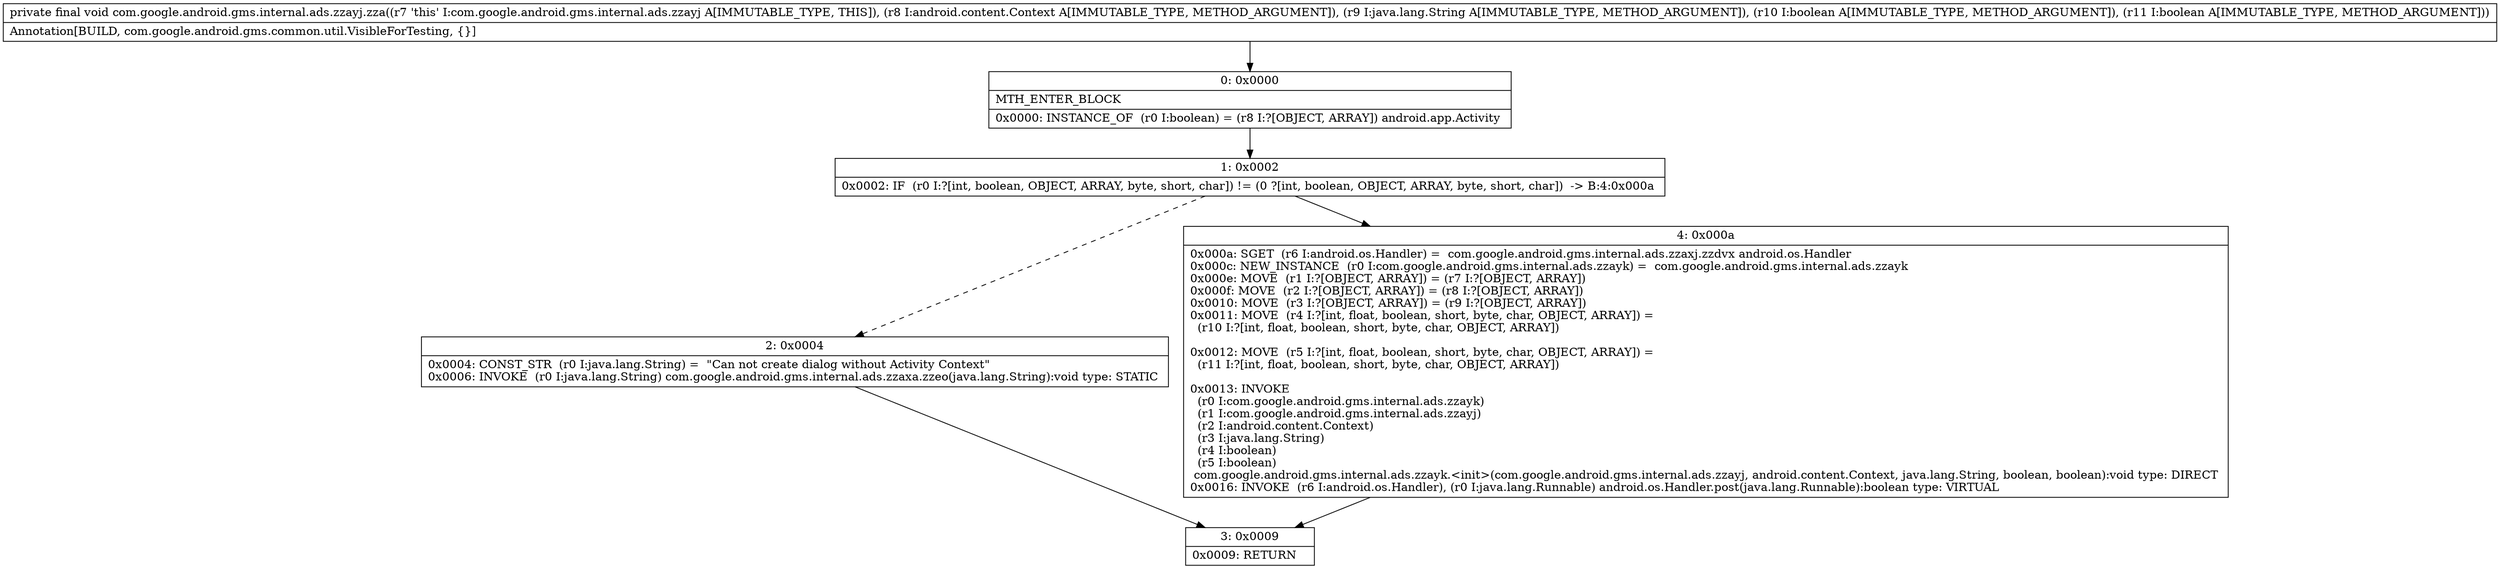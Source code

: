 digraph "CFG forcom.google.android.gms.internal.ads.zzayj.zza(Landroid\/content\/Context;Ljava\/lang\/String;ZZ)V" {
Node_0 [shape=record,label="{0\:\ 0x0000|MTH_ENTER_BLOCK\l|0x0000: INSTANCE_OF  (r0 I:boolean) = (r8 I:?[OBJECT, ARRAY]) android.app.Activity \l}"];
Node_1 [shape=record,label="{1\:\ 0x0002|0x0002: IF  (r0 I:?[int, boolean, OBJECT, ARRAY, byte, short, char]) != (0 ?[int, boolean, OBJECT, ARRAY, byte, short, char])  \-\> B:4:0x000a \l}"];
Node_2 [shape=record,label="{2\:\ 0x0004|0x0004: CONST_STR  (r0 I:java.lang.String) =  \"Can not create dialog without Activity Context\" \l0x0006: INVOKE  (r0 I:java.lang.String) com.google.android.gms.internal.ads.zzaxa.zzeo(java.lang.String):void type: STATIC \l}"];
Node_3 [shape=record,label="{3\:\ 0x0009|0x0009: RETURN   \l}"];
Node_4 [shape=record,label="{4\:\ 0x000a|0x000a: SGET  (r6 I:android.os.Handler) =  com.google.android.gms.internal.ads.zzaxj.zzdvx android.os.Handler \l0x000c: NEW_INSTANCE  (r0 I:com.google.android.gms.internal.ads.zzayk) =  com.google.android.gms.internal.ads.zzayk \l0x000e: MOVE  (r1 I:?[OBJECT, ARRAY]) = (r7 I:?[OBJECT, ARRAY]) \l0x000f: MOVE  (r2 I:?[OBJECT, ARRAY]) = (r8 I:?[OBJECT, ARRAY]) \l0x0010: MOVE  (r3 I:?[OBJECT, ARRAY]) = (r9 I:?[OBJECT, ARRAY]) \l0x0011: MOVE  (r4 I:?[int, float, boolean, short, byte, char, OBJECT, ARRAY]) = \l  (r10 I:?[int, float, boolean, short, byte, char, OBJECT, ARRAY])\l \l0x0012: MOVE  (r5 I:?[int, float, boolean, short, byte, char, OBJECT, ARRAY]) = \l  (r11 I:?[int, float, boolean, short, byte, char, OBJECT, ARRAY])\l \l0x0013: INVOKE  \l  (r0 I:com.google.android.gms.internal.ads.zzayk)\l  (r1 I:com.google.android.gms.internal.ads.zzayj)\l  (r2 I:android.content.Context)\l  (r3 I:java.lang.String)\l  (r4 I:boolean)\l  (r5 I:boolean)\l com.google.android.gms.internal.ads.zzayk.\<init\>(com.google.android.gms.internal.ads.zzayj, android.content.Context, java.lang.String, boolean, boolean):void type: DIRECT \l0x0016: INVOKE  (r6 I:android.os.Handler), (r0 I:java.lang.Runnable) android.os.Handler.post(java.lang.Runnable):boolean type: VIRTUAL \l}"];
MethodNode[shape=record,label="{private final void com.google.android.gms.internal.ads.zzayj.zza((r7 'this' I:com.google.android.gms.internal.ads.zzayj A[IMMUTABLE_TYPE, THIS]), (r8 I:android.content.Context A[IMMUTABLE_TYPE, METHOD_ARGUMENT]), (r9 I:java.lang.String A[IMMUTABLE_TYPE, METHOD_ARGUMENT]), (r10 I:boolean A[IMMUTABLE_TYPE, METHOD_ARGUMENT]), (r11 I:boolean A[IMMUTABLE_TYPE, METHOD_ARGUMENT]))  | Annotation[BUILD, com.google.android.gms.common.util.VisibleForTesting, \{\}]\l}"];
MethodNode -> Node_0;
Node_0 -> Node_1;
Node_1 -> Node_2[style=dashed];
Node_1 -> Node_4;
Node_2 -> Node_3;
Node_4 -> Node_3;
}

